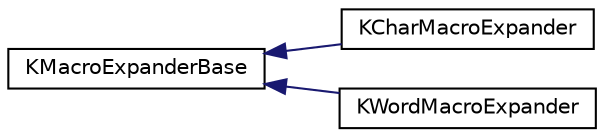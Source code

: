 digraph "Graphical Class Hierarchy"
{
  edge [fontname="Helvetica",fontsize="10",labelfontname="Helvetica",labelfontsize="10"];
  node [fontname="Helvetica",fontsize="10",shape=record];
  rankdir="LR";
  Node0 [label="KMacroExpanderBase",height=0.2,width=0.4,color="black", fillcolor="white", style="filled",URL="$classKMacroExpanderBase.html",tooltip="Abstract base class for the worker classes behind the KMacroExpander namespace and the KCharMacroExpa..."];
  Node0 -> Node1 [dir="back",color="midnightblue",fontsize="10",style="solid",fontname="Helvetica"];
  Node1 [label="KCharMacroExpander",height=0.2,width=0.4,color="black", fillcolor="white", style="filled",URL="$classKCharMacroExpander.html",tooltip="Abstract base class for single char macro substitutors. "];
  Node0 -> Node2 [dir="back",color="midnightblue",fontsize="10",style="solid",fontname="Helvetica"];
  Node2 [label="KWordMacroExpander",height=0.2,width=0.4,color="black", fillcolor="white", style="filled",URL="$classKWordMacroExpander.html",tooltip="Abstract base class for simple word macro substitutors. "];
}
